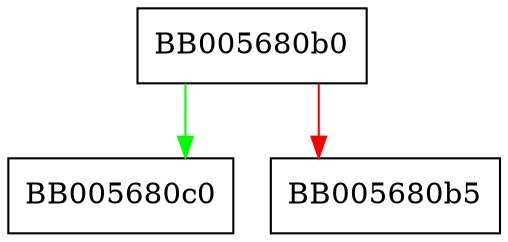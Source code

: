 digraph ossl_cms_ctx_get0_propq {
  node [shape="box"];
  graph [splines=ortho];
  BB005680b0 -> BB005680c0 [color="green"];
  BB005680b0 -> BB005680b5 [color="red"];
}